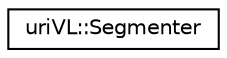 digraph "Graphical Class Hierarchy"
{
  edge [fontname="Helvetica",fontsize="10",labelfontname="Helvetica",labelfontsize="10"];
  node [fontname="Helvetica",fontsize="10",shape=record];
  rankdir="LR";
  Node1 [label="uriVL::Segmenter",height=0.2,width=0.4,color="black", fillcolor="white", style="filled",URL="$classuriVL_1_1Segmenter.html",tooltip="Generic, abstract Segmenter class. "];
}
